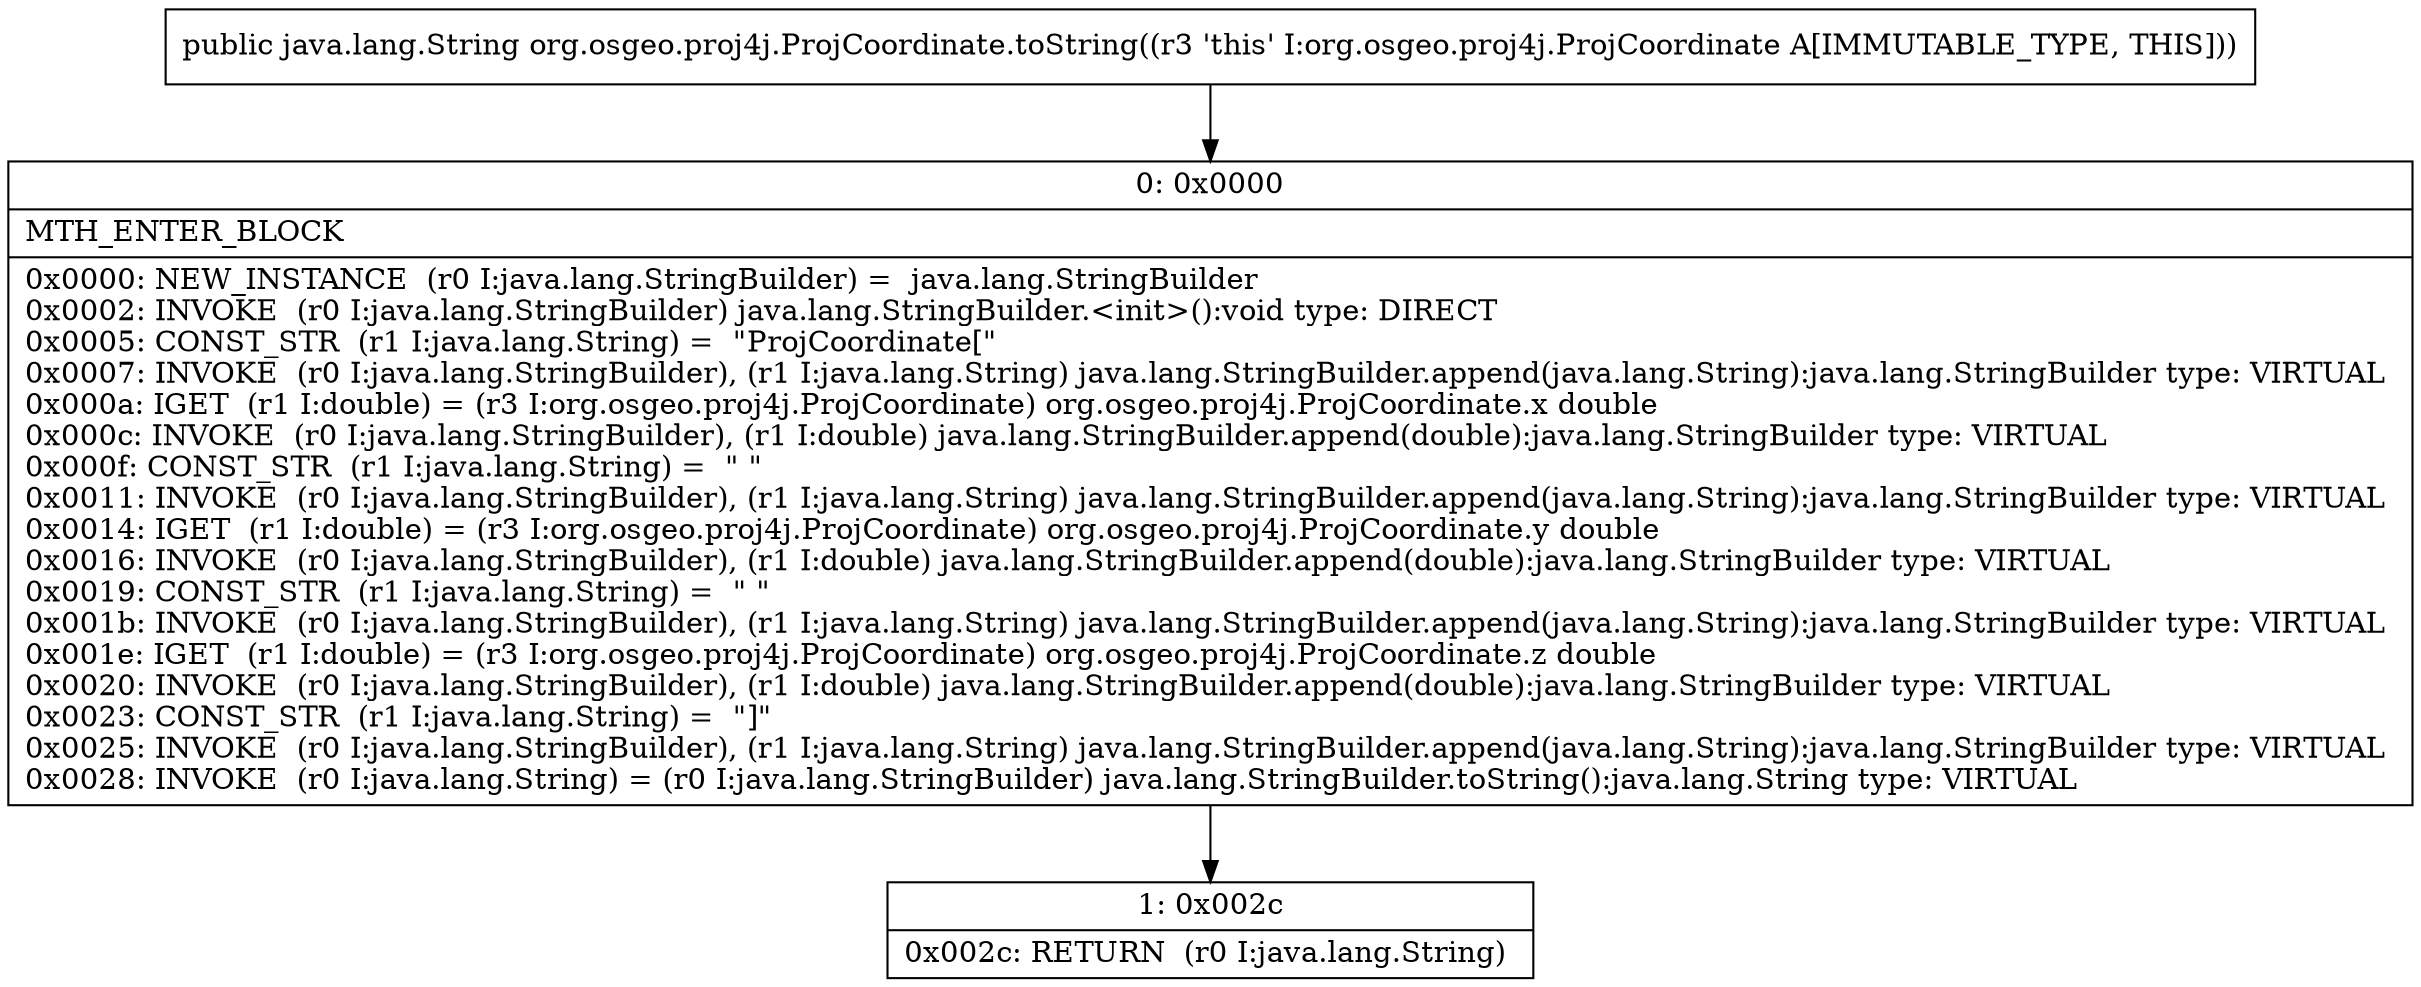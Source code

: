 digraph "CFG fororg.osgeo.proj4j.ProjCoordinate.toString()Ljava\/lang\/String;" {
Node_0 [shape=record,label="{0\:\ 0x0000|MTH_ENTER_BLOCK\l|0x0000: NEW_INSTANCE  (r0 I:java.lang.StringBuilder) =  java.lang.StringBuilder \l0x0002: INVOKE  (r0 I:java.lang.StringBuilder) java.lang.StringBuilder.\<init\>():void type: DIRECT \l0x0005: CONST_STR  (r1 I:java.lang.String) =  \"ProjCoordinate[\" \l0x0007: INVOKE  (r0 I:java.lang.StringBuilder), (r1 I:java.lang.String) java.lang.StringBuilder.append(java.lang.String):java.lang.StringBuilder type: VIRTUAL \l0x000a: IGET  (r1 I:double) = (r3 I:org.osgeo.proj4j.ProjCoordinate) org.osgeo.proj4j.ProjCoordinate.x double \l0x000c: INVOKE  (r0 I:java.lang.StringBuilder), (r1 I:double) java.lang.StringBuilder.append(double):java.lang.StringBuilder type: VIRTUAL \l0x000f: CONST_STR  (r1 I:java.lang.String) =  \" \" \l0x0011: INVOKE  (r0 I:java.lang.StringBuilder), (r1 I:java.lang.String) java.lang.StringBuilder.append(java.lang.String):java.lang.StringBuilder type: VIRTUAL \l0x0014: IGET  (r1 I:double) = (r3 I:org.osgeo.proj4j.ProjCoordinate) org.osgeo.proj4j.ProjCoordinate.y double \l0x0016: INVOKE  (r0 I:java.lang.StringBuilder), (r1 I:double) java.lang.StringBuilder.append(double):java.lang.StringBuilder type: VIRTUAL \l0x0019: CONST_STR  (r1 I:java.lang.String) =  \" \" \l0x001b: INVOKE  (r0 I:java.lang.StringBuilder), (r1 I:java.lang.String) java.lang.StringBuilder.append(java.lang.String):java.lang.StringBuilder type: VIRTUAL \l0x001e: IGET  (r1 I:double) = (r3 I:org.osgeo.proj4j.ProjCoordinate) org.osgeo.proj4j.ProjCoordinate.z double \l0x0020: INVOKE  (r0 I:java.lang.StringBuilder), (r1 I:double) java.lang.StringBuilder.append(double):java.lang.StringBuilder type: VIRTUAL \l0x0023: CONST_STR  (r1 I:java.lang.String) =  \"]\" \l0x0025: INVOKE  (r0 I:java.lang.StringBuilder), (r1 I:java.lang.String) java.lang.StringBuilder.append(java.lang.String):java.lang.StringBuilder type: VIRTUAL \l0x0028: INVOKE  (r0 I:java.lang.String) = (r0 I:java.lang.StringBuilder) java.lang.StringBuilder.toString():java.lang.String type: VIRTUAL \l}"];
Node_1 [shape=record,label="{1\:\ 0x002c|0x002c: RETURN  (r0 I:java.lang.String) \l}"];
MethodNode[shape=record,label="{public java.lang.String org.osgeo.proj4j.ProjCoordinate.toString((r3 'this' I:org.osgeo.proj4j.ProjCoordinate A[IMMUTABLE_TYPE, THIS])) }"];
MethodNode -> Node_0;
Node_0 -> Node_1;
}


